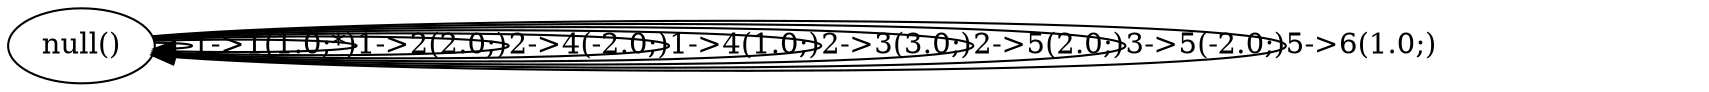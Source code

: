 digraph {"null" [label="null(***)"];
"null" [label="null(**)"];
"null" [label="null(**)"];
"null" [label="null()"];
"null" [label="null()"];
"null" [label="null()"];
"null" -> "null" [label="1->1(1.0;*)"];
"null" -> "null" [label="1->2(2.0;)"];
"null" -> "null" [label="2->4(-2.0;)"];
"null" -> "null" [label="1->4(1.0;)"];
"null" -> "null" [label="2->3(3.0;)"];
"null" -> "null" [label="2->5(2.0;)"];
"null" -> "null" [label="3->5(-2.0;)"];
"null" -> "null" [label="5->6(1.0;)"];
}